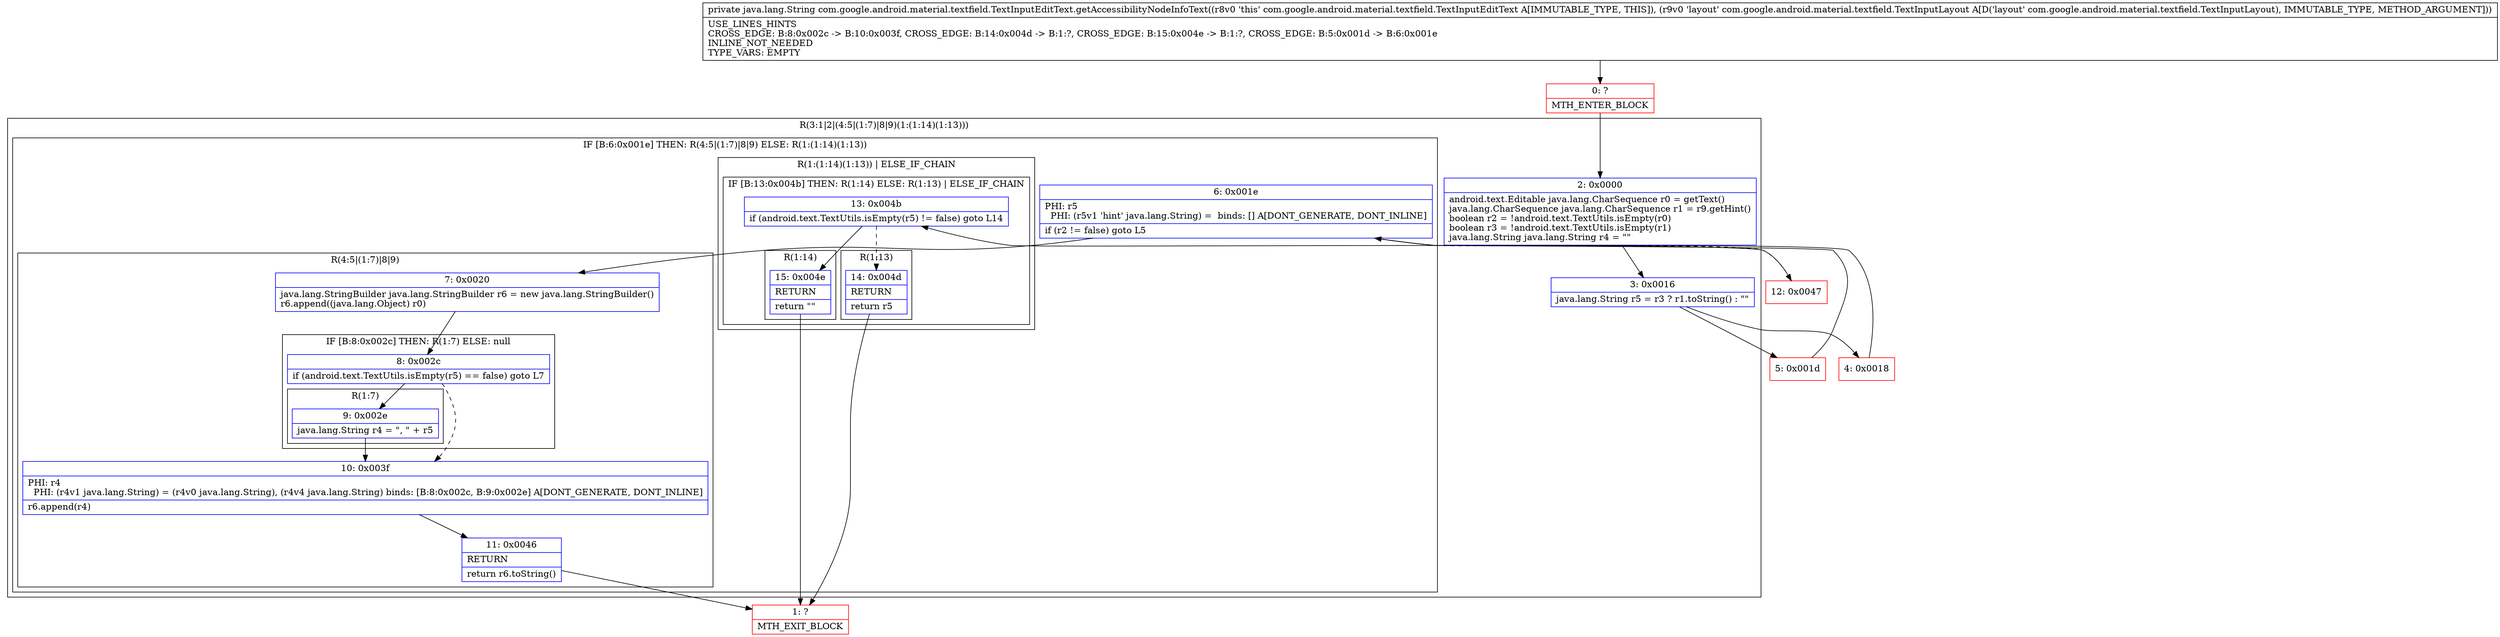 digraph "CFG forcom.google.android.material.textfield.TextInputEditText.getAccessibilityNodeInfoText(Lcom\/google\/android\/material\/textfield\/TextInputLayout;)Ljava\/lang\/String;" {
subgraph cluster_Region_1958247002 {
label = "R(3:1|2|(4:5|(1:7)|8|9)(1:(1:14)(1:13)))";
node [shape=record,color=blue];
Node_2 [shape=record,label="{2\:\ 0x0000|android.text.Editable java.lang.CharSequence r0 = getText()\ljava.lang.CharSequence java.lang.CharSequence r1 = r9.getHint()\lboolean r2 = !android.text.TextUtils.isEmpty(r0)\lboolean r3 = !android.text.TextUtils.isEmpty(r1)\ljava.lang.String java.lang.String r4 = \"\"\l}"];
Node_3 [shape=record,label="{3\:\ 0x0016|java.lang.String r5 = r3 ? r1.toString() : \"\"\l}"];
subgraph cluster_IfRegion_1051749392 {
label = "IF [B:6:0x001e] THEN: R(4:5|(1:7)|8|9) ELSE: R(1:(1:14)(1:13))";
node [shape=record,color=blue];
Node_6 [shape=record,label="{6\:\ 0x001e|PHI: r5 \l  PHI: (r5v1 'hint' java.lang.String) =  binds: [] A[DONT_GENERATE, DONT_INLINE]\l|if (r2 != false) goto L5\l}"];
subgraph cluster_Region_993283398 {
label = "R(4:5|(1:7)|8|9)";
node [shape=record,color=blue];
Node_7 [shape=record,label="{7\:\ 0x0020|java.lang.StringBuilder java.lang.StringBuilder r6 = new java.lang.StringBuilder()\lr6.append((java.lang.Object) r0)\l}"];
subgraph cluster_IfRegion_132724012 {
label = "IF [B:8:0x002c] THEN: R(1:7) ELSE: null";
node [shape=record,color=blue];
Node_8 [shape=record,label="{8\:\ 0x002c|if (android.text.TextUtils.isEmpty(r5) == false) goto L7\l}"];
subgraph cluster_Region_808772570 {
label = "R(1:7)";
node [shape=record,color=blue];
Node_9 [shape=record,label="{9\:\ 0x002e|java.lang.String r4 = \", \" + r5\l}"];
}
}
Node_10 [shape=record,label="{10\:\ 0x003f|PHI: r4 \l  PHI: (r4v1 java.lang.String) = (r4v0 java.lang.String), (r4v4 java.lang.String) binds: [B:8:0x002c, B:9:0x002e] A[DONT_GENERATE, DONT_INLINE]\l|r6.append(r4)\l}"];
Node_11 [shape=record,label="{11\:\ 0x0046|RETURN\l|return r6.toString()\l}"];
}
subgraph cluster_Region_582562678 {
label = "R(1:(1:14)(1:13)) | ELSE_IF_CHAIN\l";
node [shape=record,color=blue];
subgraph cluster_IfRegion_514725610 {
label = "IF [B:13:0x004b] THEN: R(1:14) ELSE: R(1:13) | ELSE_IF_CHAIN\l";
node [shape=record,color=blue];
Node_13 [shape=record,label="{13\:\ 0x004b|if (android.text.TextUtils.isEmpty(r5) != false) goto L14\l}"];
subgraph cluster_Region_1108472147 {
label = "R(1:14)";
node [shape=record,color=blue];
Node_15 [shape=record,label="{15\:\ 0x004e|RETURN\l|return \"\"\l}"];
}
subgraph cluster_Region_591604163 {
label = "R(1:13)";
node [shape=record,color=blue];
Node_14 [shape=record,label="{14\:\ 0x004d|RETURN\l|return r5\l}"];
}
}
}
}
}
Node_0 [shape=record,color=red,label="{0\:\ ?|MTH_ENTER_BLOCK\l}"];
Node_4 [shape=record,color=red,label="{4\:\ 0x0018}"];
Node_1 [shape=record,color=red,label="{1\:\ ?|MTH_EXIT_BLOCK\l}"];
Node_12 [shape=record,color=red,label="{12\:\ 0x0047}"];
Node_5 [shape=record,color=red,label="{5\:\ 0x001d}"];
MethodNode[shape=record,label="{private java.lang.String com.google.android.material.textfield.TextInputEditText.getAccessibilityNodeInfoText((r8v0 'this' com.google.android.material.textfield.TextInputEditText A[IMMUTABLE_TYPE, THIS]), (r9v0 'layout' com.google.android.material.textfield.TextInputLayout A[D('layout' com.google.android.material.textfield.TextInputLayout), IMMUTABLE_TYPE, METHOD_ARGUMENT]))  | USE_LINES_HINTS\lCROSS_EDGE: B:8:0x002c \-\> B:10:0x003f, CROSS_EDGE: B:14:0x004d \-\> B:1:?, CROSS_EDGE: B:15:0x004e \-\> B:1:?, CROSS_EDGE: B:5:0x001d \-\> B:6:0x001e\lINLINE_NOT_NEEDED\lTYPE_VARS: EMPTY\l}"];
MethodNode -> Node_0;Node_2 -> Node_3;
Node_3 -> Node_4;
Node_3 -> Node_5;
Node_6 -> Node_7;
Node_6 -> Node_12[style=dashed];
Node_7 -> Node_8;
Node_8 -> Node_9;
Node_8 -> Node_10[style=dashed];
Node_9 -> Node_10;
Node_10 -> Node_11;
Node_11 -> Node_1;
Node_13 -> Node_14[style=dashed];
Node_13 -> Node_15;
Node_15 -> Node_1;
Node_14 -> Node_1;
Node_0 -> Node_2;
Node_4 -> Node_6;
Node_12 -> Node_13;
Node_5 -> Node_6;
}

